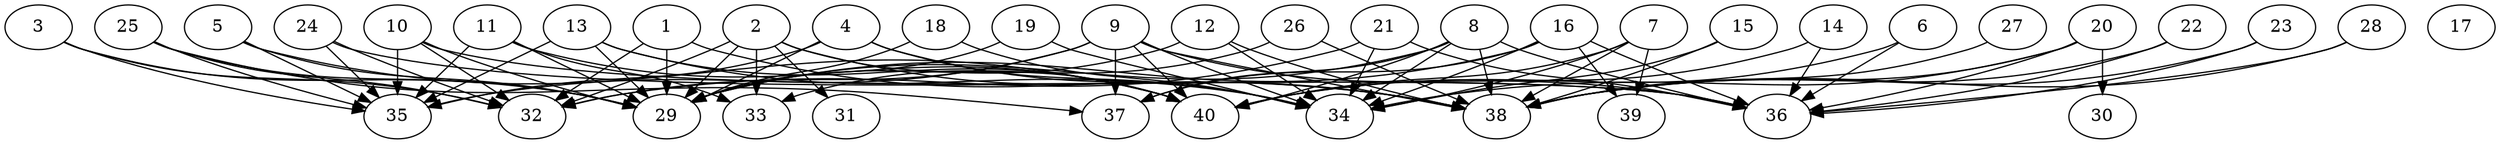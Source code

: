 // DAG automatically generated by daggen at Thu Oct  3 14:06:48 2019
// ./daggen --dot -n 40 --ccr 0.3 --fat 0.9 --regular 0.5 --density 0.5 --mindata 5242880 --maxdata 52428800 
digraph G {
  1 [size="55664640", alpha="0.15", expect_size="16699392"] 
  1 -> 29 [size ="16699392"]
  1 -> 32 [size ="16699392"]
  1 -> 38 [size ="16699392"]
  2 [size="91791360", alpha="0.15", expect_size="27537408"] 
  2 -> 29 [size ="27537408"]
  2 -> 31 [size ="27537408"]
  2 -> 32 [size ="27537408"]
  2 -> 33 [size ="27537408"]
  2 -> 38 [size ="27537408"]
  2 -> 40 [size ="27537408"]
  3 [size="72355840", alpha="0.15", expect_size="21706752"] 
  3 -> 29 [size ="21706752"]
  3 -> 32 [size ="21706752"]
  3 -> 35 [size ="21706752"]
  4 [size="64925013", alpha="0.09", expect_size="19477504"] 
  4 -> 29 [size ="19477504"]
  4 -> 34 [size ="19477504"]
  4 -> 35 [size ="19477504"]
  4 -> 38 [size ="19477504"]
  5 [size="107618987", alpha="0.09", expect_size="32285696"] 
  5 -> 29 [size ="32285696"]
  5 -> 35 [size ="32285696"]
  5 -> 40 [size ="32285696"]
  6 [size="115462827", alpha="0.07", expect_size="34638848"] 
  6 -> 36 [size ="34638848"]
  6 -> 40 [size ="34638848"]
  7 [size="61713067", alpha="0.03", expect_size="18513920"] 
  7 -> 34 [size ="18513920"]
  7 -> 38 [size ="18513920"]
  7 -> 39 [size ="18513920"]
  7 -> 40 [size ="18513920"]
  8 [size="162420053", alpha="0.03", expect_size="48726016"] 
  8 -> 29 [size ="48726016"]
  8 -> 34 [size ="48726016"]
  8 -> 36 [size ="48726016"]
  8 -> 37 [size ="48726016"]
  8 -> 38 [size ="48726016"]
  8 -> 40 [size ="48726016"]
  9 [size="19230720", alpha="0.07", expect_size="5769216"] 
  9 -> 32 [size ="5769216"]
  9 -> 34 [size ="5769216"]
  9 -> 35 [size ="5769216"]
  9 -> 36 [size ="5769216"]
  9 -> 37 [size ="5769216"]
  9 -> 38 [size ="5769216"]
  9 -> 40 [size ="5769216"]
  10 [size="143813973", alpha="0.18", expect_size="43144192"] 
  10 -> 29 [size ="43144192"]
  10 -> 32 [size ="43144192"]
  10 -> 35 [size ="43144192"]
  10 -> 36 [size ="43144192"]
  11 [size="116176213", alpha="0.10", expect_size="34852864"] 
  11 -> 29 [size ="34852864"]
  11 -> 33 [size ="34852864"]
  11 -> 35 [size ="34852864"]
  11 -> 40 [size ="34852864"]
  12 [size="77250560", alpha="0.10", expect_size="23175168"] 
  12 -> 29 [size ="23175168"]
  12 -> 34 [size ="23175168"]
  12 -> 38 [size ="23175168"]
  13 [size="36908373", alpha="0.18", expect_size="11072512"] 
  13 -> 29 [size ="11072512"]
  13 -> 34 [size ="11072512"]
  13 -> 35 [size ="11072512"]
  13 -> 40 [size ="11072512"]
  14 [size="154030080", alpha="0.17", expect_size="46209024"] 
  14 -> 36 [size ="46209024"]
  14 -> 40 [size ="46209024"]
  15 [size="71082667", alpha="0.15", expect_size="21324800"] 
  15 -> 34 [size ="21324800"]
  15 -> 38 [size ="21324800"]
  16 [size="144285013", alpha="0.12", expect_size="43285504"] 
  16 -> 29 [size ="43285504"]
  16 -> 34 [size ="43285504"]
  16 -> 36 [size ="43285504"]
  16 -> 37 [size ="43285504"]
  16 -> 39 [size ="43285504"]
  17 [size="41140907", alpha="0.15", expect_size="12342272"] 
  18 [size="67317760", alpha="0.16", expect_size="20195328"] 
  18 -> 29 [size ="20195328"]
  18 -> 34 [size ="20195328"]
  19 [size="91685547", alpha="0.08", expect_size="27505664"] 
  19 -> 29 [size ="27505664"]
  19 -> 34 [size ="27505664"]
  20 [size="148773547", alpha="0.13", expect_size="44632064"] 
  20 -> 30 [size ="44632064"]
  20 -> 34 [size ="44632064"]
  20 -> 36 [size ="44632064"]
  20 -> 38 [size ="44632064"]
  21 [size="136922453", alpha="0.02", expect_size="41076736"] 
  21 -> 32 [size ="41076736"]
  21 -> 34 [size ="41076736"]
  21 -> 36 [size ="41076736"]
  22 [size="58589867", alpha="0.02", expect_size="17576960"] 
  22 -> 36 [size ="17576960"]
  22 -> 38 [size ="17576960"]
  23 [size="135734613", alpha="0.08", expect_size="40720384"] 
  23 -> 36 [size ="40720384"]
  23 -> 38 [size ="40720384"]
  24 [size="121941333", alpha="0.00", expect_size="36582400"] 
  24 -> 32 [size ="36582400"]
  24 -> 35 [size ="36582400"]
  24 -> 36 [size ="36582400"]
  25 [size="97235627", alpha="0.04", expect_size="29170688"] 
  25 -> 29 [size ="29170688"]
  25 -> 32 [size ="29170688"]
  25 -> 35 [size ="29170688"]
  25 -> 37 [size ="29170688"]
  26 [size="58477227", alpha="0.00", expect_size="17543168"] 
  26 -> 33 [size ="17543168"]
  26 -> 38 [size ="17543168"]
  27 [size="153931093", alpha="0.02", expect_size="46179328"] 
  27 -> 38 [size ="46179328"]
  28 [size="111882240", alpha="0.02", expect_size="33564672"] 
  28 -> 36 [size ="33564672"]
  28 -> 38 [size ="33564672"]
  29 [size="77260800", alpha="0.03", expect_size="23178240"] 
  30 [size="137052160", alpha="0.19", expect_size="41115648"] 
  31 [size="78510080", alpha="0.08", expect_size="23553024"] 
  32 [size="97116160", alpha="0.05", expect_size="29134848"] 
  33 [size="109902507", alpha="0.04", expect_size="32970752"] 
  34 [size="171741867", alpha="0.01", expect_size="51522560"] 
  35 [size="172806827", alpha="0.04", expect_size="51842048"] 
  36 [size="45953707", alpha="0.03", expect_size="13786112"] 
  37 [size="46458880", alpha="0.06", expect_size="13937664"] 
  38 [size="61269333", alpha="0.15", expect_size="18380800"] 
  39 [size="78049280", alpha="0.13", expect_size="23414784"] 
  40 [size="98549760", alpha="0.08", expect_size="29564928"] 
}

